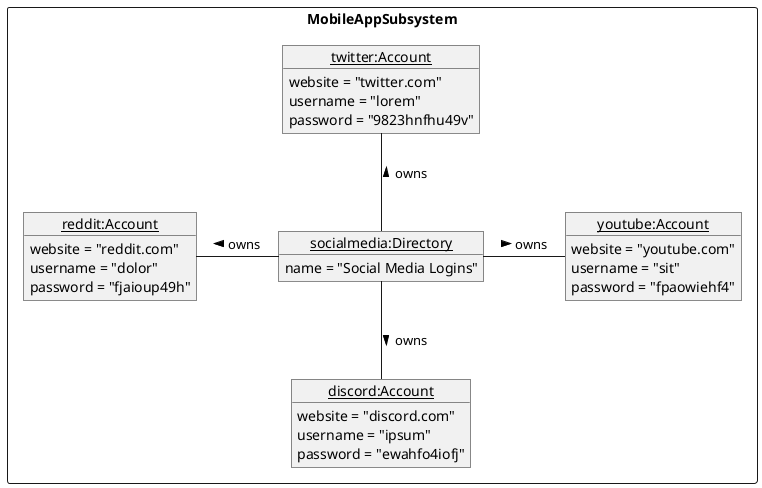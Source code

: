 @startuml
package MobileAppSubsystem <<rectangle>> {
        object "<u>socialmedia:Directory" as o2
        object "<u>twitter:Account" as o3
        object "<u>discord:Account" as o4
        object "<u>reddit:Account" as o5
        object "<u>youtube:Account" as o6
}

o2 : name = "Social Media Logins"

o3 : website = "twitter.com"
o3 : username = "lorem"
o3 : password = "9823hnfhu49v"

o4 : website = "discord.com"
o4 : username = "ipsum"
o4 : password = "ewahfo4iofj"

o5 : website = "reddit.com"
o5 : username = "dolor"
o5 : password = "fjaioup49h"

o6 : website = "youtube.com"
o6 : username = "sit"
o6 : password = "fpaowiehf4"

o2 -up- o3 : > owns
o2 -down- o4 : > owns
o2 -left- o5 : > owns
o2 -right- o6 : > owns

'o1 "user \n interface" -- o2 : has reference to
'o2 "owner" -- o3 : stores
'o3 "parent" -- o4 : owns

@enduml
